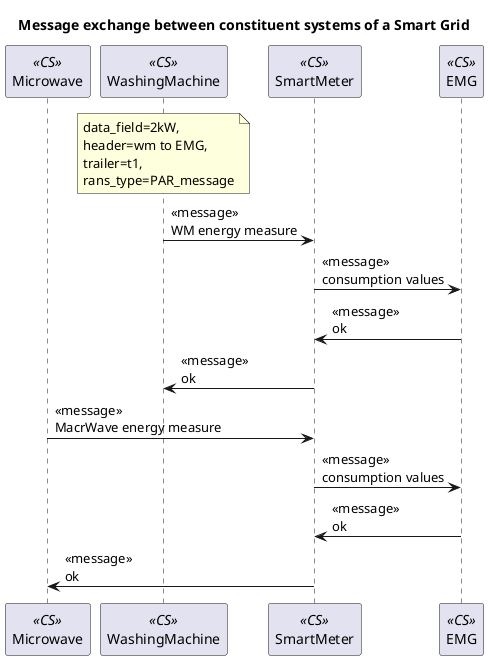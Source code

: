 @startuml
	title Message exchange between constituent systems of a Smart Grid
	
	' Participants
	participant "Microwave" as Microwave <<CS>>
	participant "WashingMachine" as WashingMachine <<CS>>
	participant "SmartMeter" as SmartMeter <<CS>>
	participant "EMG" as EMG <<CS>>
	
	' Header note describing message payload
	note over WashingMachine
	  data_field=2kW, 
	  header=wm to EMG,
	  trailer=t1,
	  rans_type=PAR_message
	end note
	
	' Washing machine interaction
	WashingMachine -> SmartMeter : <<message>>\nWM energy measure
	SmartMeter -> EMG : <<message>> \nconsumption values
	EMG -> SmartMeter : <<message>> \nok
	SmartMeter -> WashingMachine : <<message>> \nok
	
	' Microwave interaction
	Microwave -> SmartMeter : <<message>> \nMacrWave energy measure
	SmartMeter -> EMG : <<message>> \nconsumption values
	EMG -> SmartMeter : <<message>> \nok
	SmartMeter -> Microwave : <<message>> \nok

@enduml
